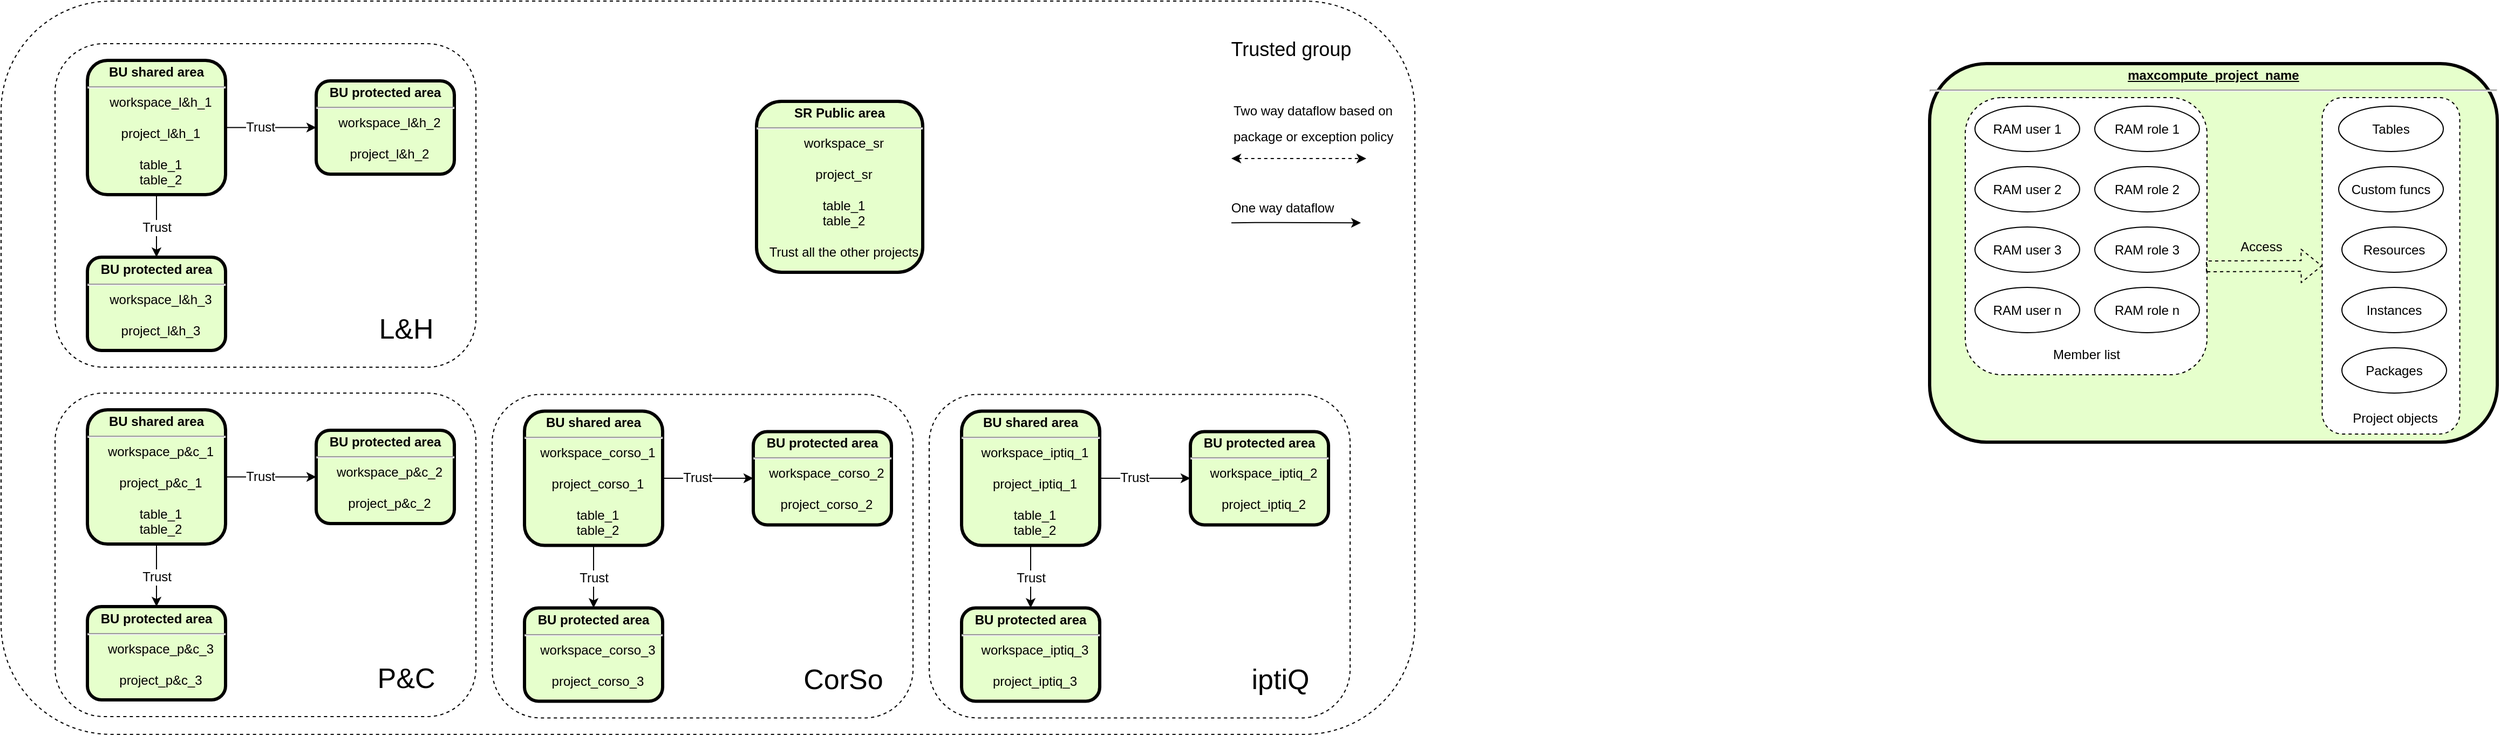 <mxfile version="14.4.5" type="github">
  <diagram name="Page-1" id="c7558073-3199-34d8-9f00-42111426c3f3">
    <mxGraphModel dx="2589" dy="1806" grid="0" gridSize="10" guides="1" tooltips="1" connect="1" arrows="1" fold="1" page="1" pageScale="1" pageWidth="826" pageHeight="1169" background="#ffffff" math="0" shadow="0">
      <root>
        <mxCell id="0" />
        <mxCell id="1" parent="0" />
        <mxCell id="BuY6lLi31nu-NfypY2Oj-112" value="" style="rounded=1;whiteSpace=wrap;html=1;fontSize=12;dashed=1;" parent="1" vertex="1">
          <mxGeometry x="-630" y="-130" width="1310" height="680" as="geometry" />
        </mxCell>
        <mxCell id="zFzPmybtbYSCaZnyCdFx-10" value="&lt;p style=&quot;margin: 0px ; margin-top: 4px ; text-align: center ; text-decoration: underline&quot;&gt;maxcompute_project_name&lt;/p&gt;&lt;hr&gt;&lt;p style=&quot;margin: 0px ; margin-left: 8px&quot;&gt;&lt;br&gt;&lt;/p&gt;" style="verticalAlign=middle;align=center;overflow=fill;fontSize=12;fontFamily=Helvetica;html=1;rounded=1;fontStyle=1;strokeWidth=3;fillColor=#E6FFCC" parent="1" vertex="1">
          <mxGeometry x="1157" y="-72" width="526" height="351" as="geometry" />
        </mxCell>
        <mxCell id="zFzPmybtbYSCaZnyCdFx-26" value="" style="rounded=1;whiteSpace=wrap;html=1;dashed=1;" parent="1" vertex="1">
          <mxGeometry x="1520.75" y="-40.5" width="127.5" height="312" as="geometry" />
        </mxCell>
        <mxCell id="zFzPmybtbYSCaZnyCdFx-24" value="" style="rounded=1;whiteSpace=wrap;html=1;dashed=1;" parent="1" vertex="1">
          <mxGeometry x="1190" y="-40.5" width="224" height="257" as="geometry" />
        </mxCell>
        <mxCell id="P1ETKW7xS4ezUGH-ev0N-116" value="" style="rounded=1;whiteSpace=wrap;html=1;dashed=1;" parent="1" vertex="1">
          <mxGeometry x="230" y="234.75" width="390" height="300" as="geometry" />
        </mxCell>
        <mxCell id="10" value="&lt;p style=&quot;margin: 4px 0px 0px&quot;&gt;BU shared area&lt;/p&gt;&lt;hr&gt;&lt;p style=&quot;margin: 0px ; margin-left: 8px&quot;&gt;&lt;span style=&quot;font-weight: 400&quot;&gt;workspace_iptiq_1&lt;/span&gt;&lt;br&gt;&lt;/p&gt;&lt;p style=&quot;margin: 0px ; margin-left: 8px&quot;&gt;&lt;span style=&quot;font-weight: 400&quot;&gt;&lt;br&gt;&lt;/span&gt;&lt;/p&gt;&lt;p style=&quot;margin: 0px ; margin-left: 8px&quot;&gt;&lt;span style=&quot;font-weight: normal&quot;&gt;project_iptiq_1&lt;/span&gt;&lt;/p&gt;&lt;p style=&quot;margin: 0px ; margin-left: 8px&quot;&gt;&lt;span style=&quot;font-weight: normal&quot;&gt;&lt;br&gt;&lt;/span&gt;&lt;/p&gt;&lt;p style=&quot;margin: 0px ; margin-left: 8px&quot;&gt;&lt;span style=&quot;font-weight: normal&quot;&gt;table_1&lt;/span&gt;&lt;/p&gt;&lt;p style=&quot;margin: 0px ; margin-left: 8px&quot;&gt;&lt;span style=&quot;font-weight: normal&quot;&gt;table_2&lt;/span&gt;&lt;/p&gt;" style="verticalAlign=middle;align=center;overflow=fill;fontSize=12;fontFamily=Helvetica;html=1;rounded=1;fontStyle=1;strokeWidth=3;fillColor=#E6FFCC" parent="1" vertex="1">
          <mxGeometry x="260" y="250.25" width="128" height="124.5" as="geometry" />
        </mxCell>
        <mxCell id="P1ETKW7xS4ezUGH-ev0N-117" value="iptiQ" style="text;html=1;align=center;verticalAlign=middle;resizable=0;points=[];autosize=1;strokeWidth=1;fontSize=26;" parent="1" vertex="1">
          <mxGeometry x="520" y="479.25" width="70" height="40" as="geometry" />
        </mxCell>
        <mxCell id="P1ETKW7xS4ezUGH-ev0N-125" value="" style="endArrow=classic;html=1;fontSize=20;" parent="1" edge="1">
          <mxGeometry width="50" height="50" relative="1" as="geometry">
            <mxPoint x="510" y="75.66" as="sourcePoint" />
            <mxPoint x="630" y="75.66" as="targetPoint" />
            <Array as="points">
              <mxPoint x="542" y="75.33" />
            </Array>
          </mxGeometry>
        </mxCell>
        <mxCell id="P1ETKW7xS4ezUGH-ev0N-126" value="&lt;font style=&quot;font-size: 12px&quot;&gt;One way dataflow&lt;/font&gt;" style="text;html=1;align=center;verticalAlign=middle;resizable=0;points=[];autosize=1;fontSize=20;" parent="1" vertex="1">
          <mxGeometry x="504.5" y="42.0" width="105" height="31" as="geometry" />
        </mxCell>
        <mxCell id="P1ETKW7xS4ezUGH-ev0N-159" value="&lt;p style=&quot;margin: 4px 0px 0px ; text-align: center&quot;&gt;SR Public area&lt;/p&gt;&lt;hr&gt;&lt;p style=&quot;margin: 0px ; margin-left: 8px&quot;&gt;&lt;span style=&quot;font-weight: normal&quot;&gt;workspace_sr&lt;/span&gt;&lt;br&gt;&lt;/p&gt;&lt;p style=&quot;margin: 0px ; margin-left: 8px&quot;&gt;&lt;br&gt;&lt;/p&gt;&lt;p style=&quot;margin: 0px ; margin-left: 8px&quot;&gt;&lt;span style=&quot;font-weight: normal&quot;&gt;project_sr&lt;/span&gt;&lt;/p&gt;&lt;p style=&quot;margin: 0px ; margin-left: 8px&quot;&gt;&lt;br&gt;&lt;/p&gt;&lt;p style=&quot;margin: 0px ; margin-left: 8px&quot;&gt;&lt;span style=&quot;font-weight: normal&quot;&gt;table_1&lt;/span&gt;&lt;/p&gt;&lt;p style=&quot;margin: 0px ; margin-left: 8px&quot;&gt;&lt;span style=&quot;font-weight: normal&quot;&gt;table_2&lt;/span&gt;&lt;/p&gt;&lt;p style=&quot;margin: 0px ; margin-left: 8px&quot;&gt;&lt;span style=&quot;font-weight: normal&quot;&gt;&lt;br&gt;&lt;/span&gt;&lt;/p&gt;&lt;p style=&quot;margin: 0px ; margin-left: 8px&quot;&gt;&lt;span style=&quot;font-weight: normal&quot;&gt;Trust all the other projects&lt;/span&gt;&lt;/p&gt;" style="verticalAlign=middle;align=center;overflow=fill;fontSize=12;fontFamily=Helvetica;html=1;rounded=1;fontStyle=1;strokeWidth=3;fillColor=#E6FFCC" parent="1" vertex="1">
          <mxGeometry x="70" y="-37" width="154" height="158.5" as="geometry" />
        </mxCell>
        <mxCell id="zFzPmybtbYSCaZnyCdFx-11" value="RAM user 3" style="ellipse;whiteSpace=wrap;html=1;" parent="1" vertex="1">
          <mxGeometry x="1199" y="79.5" width="97" height="42" as="geometry" />
        </mxCell>
        <mxCell id="zFzPmybtbYSCaZnyCdFx-12" value="RAM user 2" style="ellipse;whiteSpace=wrap;html=1;" parent="1" vertex="1">
          <mxGeometry x="1199" y="23.5" width="97" height="42" as="geometry" />
        </mxCell>
        <mxCell id="zFzPmybtbYSCaZnyCdFx-13" value="RAM user 1" style="ellipse;whiteSpace=wrap;html=1;" parent="1" vertex="1">
          <mxGeometry x="1199" y="-32.5" width="97" height="42" as="geometry" />
        </mxCell>
        <mxCell id="zFzPmybtbYSCaZnyCdFx-14" value="RAM role 3" style="ellipse;whiteSpace=wrap;html=1;" parent="1" vertex="1">
          <mxGeometry x="1310" y="79.5" width="97" height="42" as="geometry" />
        </mxCell>
        <mxCell id="zFzPmybtbYSCaZnyCdFx-15" value="RAM role 2" style="ellipse;whiteSpace=wrap;html=1;" parent="1" vertex="1">
          <mxGeometry x="1310" y="23.5" width="97" height="42" as="geometry" />
        </mxCell>
        <mxCell id="zFzPmybtbYSCaZnyCdFx-16" value="RAM role 1" style="ellipse;whiteSpace=wrap;html=1;" parent="1" vertex="1">
          <mxGeometry x="1310" y="-32.5" width="97" height="42" as="geometry" />
        </mxCell>
        <mxCell id="zFzPmybtbYSCaZnyCdFx-17" value="RAM user n" style="ellipse;whiteSpace=wrap;html=1;" parent="1" vertex="1">
          <mxGeometry x="1199" y="135.5" width="97" height="42" as="geometry" />
        </mxCell>
        <mxCell id="zFzPmybtbYSCaZnyCdFx-18" value="RAM role n" style="ellipse;whiteSpace=wrap;html=1;" parent="1" vertex="1">
          <mxGeometry x="1310" y="135.5" width="97" height="42" as="geometry" />
        </mxCell>
        <mxCell id="zFzPmybtbYSCaZnyCdFx-19" value="Tables" style="ellipse;whiteSpace=wrap;html=1;" parent="1" vertex="1">
          <mxGeometry x="1536" y="-32.5" width="97" height="42" as="geometry" />
        </mxCell>
        <mxCell id="zFzPmybtbYSCaZnyCdFx-20" value="Custom funcs" style="ellipse;whiteSpace=wrap;html=1;" parent="1" vertex="1">
          <mxGeometry x="1536" y="23.5" width="97" height="42" as="geometry" />
        </mxCell>
        <mxCell id="zFzPmybtbYSCaZnyCdFx-21" value="Resources" style="ellipse;whiteSpace=wrap;html=1;" parent="1" vertex="1">
          <mxGeometry x="1539" y="79.5" width="97" height="42" as="geometry" />
        </mxCell>
        <mxCell id="zFzPmybtbYSCaZnyCdFx-22" value="Instances" style="ellipse;whiteSpace=wrap;html=1;" parent="1" vertex="1">
          <mxGeometry x="1539" y="135.5" width="97" height="42" as="geometry" />
        </mxCell>
        <mxCell id="zFzPmybtbYSCaZnyCdFx-23" value="Packages" style="ellipse;whiteSpace=wrap;html=1;" parent="1" vertex="1">
          <mxGeometry x="1539" y="191.5" width="97" height="42" as="geometry" />
        </mxCell>
        <mxCell id="zFzPmybtbYSCaZnyCdFx-25" value="Member list" style="text;html=1;align=center;verticalAlign=middle;resizable=0;points=[];autosize=1;" parent="1" vertex="1">
          <mxGeometry x="1266" y="188.5" width="72" height="18" as="geometry" />
        </mxCell>
        <mxCell id="zFzPmybtbYSCaZnyCdFx-27" value="Project objects" style="text;html=1;align=center;verticalAlign=middle;resizable=0;points=[];autosize=1;" parent="1" vertex="1">
          <mxGeometry x="1543" y="247.5" width="89" height="18" as="geometry" />
        </mxCell>
        <mxCell id="BuY6lLi31nu-NfypY2Oj-10" value="" style="shape=flexArrow;endArrow=classic;html=1;entryX=0;entryY=0.5;entryDx=0;entryDy=0;dashed=1;" parent="1" target="zFzPmybtbYSCaZnyCdFx-26" edge="1">
          <mxGeometry width="50" height="50" relative="1" as="geometry">
            <mxPoint x="1413" y="116" as="sourcePoint" />
            <mxPoint x="1483" y="69" as="targetPoint" />
          </mxGeometry>
        </mxCell>
        <mxCell id="BuY6lLi31nu-NfypY2Oj-11" value="Access" style="text;html=1;align=center;verticalAlign=middle;resizable=0;points=[];autosize=1;" parent="1" vertex="1">
          <mxGeometry x="1439" y="89" width="49" height="18" as="geometry" />
        </mxCell>
        <mxCell id="BuY6lLi31nu-NfypY2Oj-38" value="&lt;div&gt;&lt;span style=&quot;font-size: 12px&quot;&gt;Two way dataflow based on&amp;nbsp;&lt;/span&gt;&lt;/div&gt;&lt;div&gt;&lt;span style=&quot;font-size: 12px&quot;&gt;package or exception policy&lt;/span&gt;&lt;/div&gt;" style="text;html=1;align=left;verticalAlign=middle;resizable=0;points=[];autosize=1;fontSize=20;" parent="1" vertex="1">
          <mxGeometry x="510" y="-50.5" width="170" height="60" as="geometry" />
        </mxCell>
        <mxCell id="BuY6lLi31nu-NfypY2Oj-42" value="" style="endArrow=classic;startArrow=classic;html=1;dashed=1;" parent="1" edge="1">
          <mxGeometry width="50" height="50" relative="1" as="geometry">
            <mxPoint x="510" y="16.0" as="sourcePoint" />
            <mxPoint x="635" y="16.0" as="targetPoint" />
          </mxGeometry>
        </mxCell>
        <mxCell id="BuY6lLi31nu-NfypY2Oj-49" value="&lt;p style=&quot;margin: 4px 0px 0px&quot;&gt;BU protected area&lt;/p&gt;&lt;hr&gt;&lt;p style=&quot;margin: 0px ; margin-left: 8px&quot;&gt;&lt;span style=&quot;font-weight: 400&quot;&gt;workspace_iptiq_2&lt;/span&gt;&lt;br&gt;&lt;/p&gt;&lt;p style=&quot;margin: 0px ; margin-left: 8px&quot;&gt;&lt;span style=&quot;font-weight: 400&quot;&gt;&lt;br&gt;&lt;/span&gt;&lt;/p&gt;&lt;p style=&quot;margin: 0px ; margin-left: 8px&quot;&gt;&lt;span style=&quot;font-weight: normal&quot;&gt;project_iptiq_2&lt;/span&gt;&lt;/p&gt;" style="verticalAlign=middle;align=center;overflow=fill;fontSize=12;fontFamily=Helvetica;html=1;rounded=1;fontStyle=1;strokeWidth=3;fillColor=#E6FFCC" parent="1" vertex="1">
          <mxGeometry x="472" y="269.25" width="128" height="86.5" as="geometry" />
        </mxCell>
        <mxCell id="BuY6lLi31nu-NfypY2Oj-50" value="&lt;p style=&quot;margin: 4px 0px 0px&quot;&gt;BU protected area&lt;/p&gt;&lt;hr&gt;&lt;p style=&quot;margin: 0px ; margin-left: 8px&quot;&gt;&lt;span style=&quot;font-weight: 400&quot;&gt;workspace_iptiq_3&lt;/span&gt;&lt;br&gt;&lt;/p&gt;&lt;p style=&quot;margin: 0px ; margin-left: 8px&quot;&gt;&lt;span style=&quot;font-weight: 400&quot;&gt;&lt;br&gt;&lt;/span&gt;&lt;/p&gt;&lt;p style=&quot;margin: 0px ; margin-left: 8px&quot;&gt;&lt;span style=&quot;font-weight: normal&quot;&gt;project_iptiq_3&lt;/span&gt;&lt;/p&gt;" style="verticalAlign=middle;align=center;overflow=fill;fontSize=12;fontFamily=Helvetica;html=1;rounded=1;fontStyle=1;strokeWidth=3;fillColor=#E6FFCC" parent="1" vertex="1">
          <mxGeometry x="260" y="432.75" width="128" height="86.5" as="geometry" />
        </mxCell>
        <mxCell id="BuY6lLi31nu-NfypY2Oj-66" value="" style="endArrow=classic;html=1;fontSize=12;exitX=1;exitY=0.5;exitDx=0;exitDy=0;entryX=0;entryY=0.5;entryDx=0;entryDy=0;" parent="1" source="10" target="BuY6lLi31nu-NfypY2Oj-49" edge="1">
          <mxGeometry width="50" height="50" relative="1" as="geometry">
            <mxPoint x="150" y="494.75" as="sourcePoint" />
            <mxPoint x="200" y="444.75" as="targetPoint" />
          </mxGeometry>
        </mxCell>
        <mxCell id="BuY6lLi31nu-NfypY2Oj-67" value="Trust" style="edgeLabel;html=1;align=center;verticalAlign=middle;resizable=0;points=[];fontSize=12;" parent="BuY6lLi31nu-NfypY2Oj-66" vertex="1" connectable="0">
          <mxGeometry x="-0.238" y="1" relative="1" as="geometry">
            <mxPoint as="offset" />
          </mxGeometry>
        </mxCell>
        <mxCell id="BuY6lLi31nu-NfypY2Oj-68" value="" style="endArrow=classic;html=1;fontSize=12;exitX=0.5;exitY=1;exitDx=0;exitDy=0;entryX=0.5;entryY=0;entryDx=0;entryDy=0;" parent="1" source="10" target="BuY6lLi31nu-NfypY2Oj-50" edge="1">
          <mxGeometry width="50" height="50" relative="1" as="geometry">
            <mxPoint x="90" y="524.75" as="sourcePoint" />
            <mxPoint x="140" y="474.75" as="targetPoint" />
          </mxGeometry>
        </mxCell>
        <mxCell id="BuY6lLi31nu-NfypY2Oj-70" value="Trust" style="edgeLabel;html=1;align=center;verticalAlign=middle;resizable=0;points=[];fontSize=12;" parent="BuY6lLi31nu-NfypY2Oj-68" vertex="1" connectable="0">
          <mxGeometry x="-0.483" y="-2" relative="1" as="geometry">
            <mxPoint x="2" y="15" as="offset" />
          </mxGeometry>
        </mxCell>
        <mxCell id="BuY6lLi31nu-NfypY2Oj-71" value="" style="rounded=1;whiteSpace=wrap;html=1;dashed=1;" parent="1" vertex="1">
          <mxGeometry x="-580" y="233.5" width="390" height="300" as="geometry" />
        </mxCell>
        <mxCell id="BuY6lLi31nu-NfypY2Oj-72" value="&lt;p style=&quot;margin: 4px 0px 0px&quot;&gt;BU shared area&lt;/p&gt;&lt;hr&gt;&lt;p style=&quot;margin: 0px ; margin-left: 8px&quot;&gt;&lt;span style=&quot;font-weight: 400&quot;&gt;workspace_p&amp;amp;c_1&lt;/span&gt;&lt;br&gt;&lt;/p&gt;&lt;p style=&quot;margin: 0px ; margin-left: 8px&quot;&gt;&lt;span style=&quot;font-weight: 400&quot;&gt;&lt;br&gt;&lt;/span&gt;&lt;/p&gt;&lt;p style=&quot;margin: 0px ; margin-left: 8px&quot;&gt;&lt;span style=&quot;font-weight: normal&quot;&gt;project_p&amp;amp;c_1&lt;/span&gt;&lt;/p&gt;&lt;p style=&quot;margin: 0px ; margin-left: 8px&quot;&gt;&lt;span style=&quot;font-weight: normal&quot;&gt;&lt;br&gt;&lt;/span&gt;&lt;/p&gt;&lt;p style=&quot;margin: 0px ; margin-left: 8px&quot;&gt;&lt;span style=&quot;font-weight: normal&quot;&gt;table_1&lt;/span&gt;&lt;/p&gt;&lt;p style=&quot;margin: 0px ; margin-left: 8px&quot;&gt;&lt;span style=&quot;font-weight: normal&quot;&gt;table_2&lt;/span&gt;&lt;/p&gt;" style="verticalAlign=middle;align=center;overflow=fill;fontSize=12;fontFamily=Helvetica;html=1;rounded=1;fontStyle=1;strokeWidth=3;fillColor=#E6FFCC" parent="1" vertex="1">
          <mxGeometry x="-550" y="249" width="128" height="124.5" as="geometry" />
        </mxCell>
        <mxCell id="BuY6lLi31nu-NfypY2Oj-73" value="P&amp;amp;C" style="text;html=1;align=center;verticalAlign=middle;resizable=0;points=[];autosize=1;strokeWidth=1;fontSize=26;" parent="1" vertex="1">
          <mxGeometry x="-290" y="478" width="70" height="40" as="geometry" />
        </mxCell>
        <mxCell id="BuY6lLi31nu-NfypY2Oj-75" value="&lt;p style=&quot;margin: 4px 0px 0px&quot;&gt;BU protected area&lt;/p&gt;&lt;hr&gt;&lt;p style=&quot;margin: 0px ; margin-left: 8px&quot;&gt;&lt;span style=&quot;font-weight: 400&quot;&gt;workspace_p&amp;amp;c_2&lt;/span&gt;&lt;br&gt;&lt;/p&gt;&lt;p style=&quot;margin: 0px ; margin-left: 8px&quot;&gt;&lt;span style=&quot;font-weight: 400&quot;&gt;&lt;br&gt;&lt;/span&gt;&lt;/p&gt;&lt;p style=&quot;margin: 0px ; margin-left: 8px&quot;&gt;&lt;span style=&quot;font-weight: normal&quot;&gt;project_p&amp;amp;c_2&lt;/span&gt;&lt;/p&gt;" style="verticalAlign=middle;align=center;overflow=fill;fontSize=12;fontFamily=Helvetica;html=1;rounded=1;fontStyle=1;strokeWidth=3;fillColor=#E6FFCC" parent="1" vertex="1">
          <mxGeometry x="-338" y="268" width="128" height="86.5" as="geometry" />
        </mxCell>
        <mxCell id="BuY6lLi31nu-NfypY2Oj-76" value="&lt;p style=&quot;margin: 4px 0px 0px&quot;&gt;BU protected area&lt;/p&gt;&lt;hr&gt;&lt;p style=&quot;margin: 0px ; margin-left: 8px&quot;&gt;&lt;span style=&quot;font-weight: 400&quot;&gt;workspace_p&amp;amp;c_3&lt;/span&gt;&lt;br&gt;&lt;/p&gt;&lt;p style=&quot;margin: 0px ; margin-left: 8px&quot;&gt;&lt;span style=&quot;font-weight: 400&quot;&gt;&lt;br&gt;&lt;/span&gt;&lt;/p&gt;&lt;p style=&quot;margin: 0px ; margin-left: 8px&quot;&gt;&lt;span style=&quot;font-weight: normal&quot;&gt;project_p&amp;amp;c_3&lt;/span&gt;&lt;/p&gt;" style="verticalAlign=middle;align=center;overflow=fill;fontSize=12;fontFamily=Helvetica;html=1;rounded=1;fontStyle=1;strokeWidth=3;fillColor=#E6FFCC" parent="1" vertex="1">
          <mxGeometry x="-550" y="431.5" width="128" height="86.5" as="geometry" />
        </mxCell>
        <mxCell id="BuY6lLi31nu-NfypY2Oj-77" value="" style="endArrow=classic;html=1;fontSize=12;exitX=1;exitY=0.5;exitDx=0;exitDy=0;entryX=0;entryY=0.5;entryDx=0;entryDy=0;" parent="1" source="BuY6lLi31nu-NfypY2Oj-72" target="BuY6lLi31nu-NfypY2Oj-75" edge="1">
          <mxGeometry width="50" height="50" relative="1" as="geometry">
            <mxPoint x="-660" y="493.5" as="sourcePoint" />
            <mxPoint x="-610" y="443.5" as="targetPoint" />
          </mxGeometry>
        </mxCell>
        <mxCell id="BuY6lLi31nu-NfypY2Oj-78" value="Trust" style="edgeLabel;html=1;align=center;verticalAlign=middle;resizable=0;points=[];fontSize=12;" parent="BuY6lLi31nu-NfypY2Oj-77" vertex="1" connectable="0">
          <mxGeometry x="-0.238" y="1" relative="1" as="geometry">
            <mxPoint as="offset" />
          </mxGeometry>
        </mxCell>
        <mxCell id="BuY6lLi31nu-NfypY2Oj-79" value="" style="endArrow=classic;html=1;fontSize=12;exitX=0.5;exitY=1;exitDx=0;exitDy=0;entryX=0.5;entryY=0;entryDx=0;entryDy=0;" parent="1" source="BuY6lLi31nu-NfypY2Oj-72" target="BuY6lLi31nu-NfypY2Oj-76" edge="1">
          <mxGeometry width="50" height="50" relative="1" as="geometry">
            <mxPoint x="-720" y="523.5" as="sourcePoint" />
            <mxPoint x="-670" y="473.5" as="targetPoint" />
          </mxGeometry>
        </mxCell>
        <mxCell id="BuY6lLi31nu-NfypY2Oj-80" value="Trust" style="edgeLabel;html=1;align=center;verticalAlign=middle;resizable=0;points=[];fontSize=12;" parent="BuY6lLi31nu-NfypY2Oj-79" vertex="1" connectable="0">
          <mxGeometry x="-0.483" y="-2" relative="1" as="geometry">
            <mxPoint x="2" y="15" as="offset" />
          </mxGeometry>
        </mxCell>
        <mxCell id="BuY6lLi31nu-NfypY2Oj-81" value="" style="rounded=1;whiteSpace=wrap;html=1;dashed=1;" parent="1" vertex="1">
          <mxGeometry x="-580" y="-90.5" width="390" height="300" as="geometry" />
        </mxCell>
        <mxCell id="BuY6lLi31nu-NfypY2Oj-82" value="&lt;p style=&quot;margin: 4px 0px 0px&quot;&gt;BU shared area&lt;/p&gt;&lt;hr&gt;&lt;p style=&quot;margin: 0px ; margin-left: 8px&quot;&gt;&lt;span style=&quot;font-weight: 400&quot;&gt;workspace_l&amp;amp;h_1&lt;/span&gt;&lt;br&gt;&lt;/p&gt;&lt;p style=&quot;margin: 0px ; margin-left: 8px&quot;&gt;&lt;span style=&quot;font-weight: 400&quot;&gt;&lt;br&gt;&lt;/span&gt;&lt;/p&gt;&lt;p style=&quot;margin: 0px ; margin-left: 8px&quot;&gt;&lt;span style=&quot;font-weight: normal&quot;&gt;project_l&amp;amp;h_1&lt;/span&gt;&lt;/p&gt;&lt;p style=&quot;margin: 0px ; margin-left: 8px&quot;&gt;&lt;span style=&quot;font-weight: normal&quot;&gt;&lt;br&gt;&lt;/span&gt;&lt;/p&gt;&lt;p style=&quot;margin: 0px ; margin-left: 8px&quot;&gt;&lt;span style=&quot;font-weight: normal&quot;&gt;table_1&lt;/span&gt;&lt;/p&gt;&lt;p style=&quot;margin: 0px ; margin-left: 8px&quot;&gt;&lt;span style=&quot;font-weight: normal&quot;&gt;table_2&lt;/span&gt;&lt;/p&gt;" style="verticalAlign=middle;align=center;overflow=fill;fontSize=12;fontFamily=Helvetica;html=1;rounded=1;fontStyle=1;strokeWidth=3;fillColor=#E6FFCC" parent="1" vertex="1">
          <mxGeometry x="-550" y="-75" width="128" height="124.5" as="geometry" />
        </mxCell>
        <mxCell id="BuY6lLi31nu-NfypY2Oj-83" value="L&amp;amp;H" style="text;html=1;align=center;verticalAlign=middle;resizable=0;points=[];autosize=1;strokeWidth=1;fontSize=26;" parent="1" vertex="1">
          <mxGeometry x="-290" y="154" width="70" height="40" as="geometry" />
        </mxCell>
        <mxCell id="BuY6lLi31nu-NfypY2Oj-85" value="&lt;p style=&quot;margin: 4px 0px 0px&quot;&gt;BU protected area&lt;/p&gt;&lt;hr&gt;&lt;p style=&quot;margin: 0px ; margin-left: 8px&quot;&gt;&lt;span style=&quot;font-weight: 400&quot;&gt;workspace_l&amp;amp;h_2&lt;/span&gt;&lt;br&gt;&lt;/p&gt;&lt;p style=&quot;margin: 0px ; margin-left: 8px&quot;&gt;&lt;span style=&quot;font-weight: 400&quot;&gt;&lt;br&gt;&lt;/span&gt;&lt;/p&gt;&lt;p style=&quot;margin: 0px ; margin-left: 8px&quot;&gt;&lt;span style=&quot;font-weight: normal&quot;&gt;project_l&amp;amp;h_2&lt;/span&gt;&lt;/p&gt;" style="verticalAlign=middle;align=center;overflow=fill;fontSize=12;fontFamily=Helvetica;html=1;rounded=1;fontStyle=1;strokeWidth=3;fillColor=#E6FFCC" parent="1" vertex="1">
          <mxGeometry x="-338" y="-56" width="128" height="86.5" as="geometry" />
        </mxCell>
        <mxCell id="BuY6lLi31nu-NfypY2Oj-86" value="&lt;p style=&quot;margin: 4px 0px 0px&quot;&gt;BU protected area&lt;/p&gt;&lt;hr&gt;&lt;p style=&quot;margin: 0px ; margin-left: 8px&quot;&gt;&lt;span style=&quot;font-weight: 400&quot;&gt;workspace_l&amp;amp;h_3&lt;/span&gt;&lt;br&gt;&lt;/p&gt;&lt;p style=&quot;margin: 0px ; margin-left: 8px&quot;&gt;&lt;span style=&quot;font-weight: 400&quot;&gt;&lt;br&gt;&lt;/span&gt;&lt;/p&gt;&lt;p style=&quot;margin: 0px ; margin-left: 8px&quot;&gt;&lt;span style=&quot;font-weight: normal&quot;&gt;project_l&amp;amp;h_3&lt;/span&gt;&lt;/p&gt;" style="verticalAlign=middle;align=center;overflow=fill;fontSize=12;fontFamily=Helvetica;html=1;rounded=1;fontStyle=1;strokeWidth=3;fillColor=#E6FFCC" parent="1" vertex="1">
          <mxGeometry x="-550" y="107.5" width="128" height="86.5" as="geometry" />
        </mxCell>
        <mxCell id="BuY6lLi31nu-NfypY2Oj-87" value="" style="endArrow=classic;html=1;fontSize=12;exitX=1;exitY=0.5;exitDx=0;exitDy=0;entryX=0;entryY=0.5;entryDx=0;entryDy=0;" parent="1" source="BuY6lLi31nu-NfypY2Oj-82" target="BuY6lLi31nu-NfypY2Oj-85" edge="1">
          <mxGeometry width="50" height="50" relative="1" as="geometry">
            <mxPoint x="-660" y="169.5" as="sourcePoint" />
            <mxPoint x="-610" y="119.5" as="targetPoint" />
          </mxGeometry>
        </mxCell>
        <mxCell id="BuY6lLi31nu-NfypY2Oj-88" value="Trust" style="edgeLabel;html=1;align=center;verticalAlign=middle;resizable=0;points=[];fontSize=12;" parent="BuY6lLi31nu-NfypY2Oj-87" vertex="1" connectable="0">
          <mxGeometry x="-0.238" y="1" relative="1" as="geometry">
            <mxPoint as="offset" />
          </mxGeometry>
        </mxCell>
        <mxCell id="BuY6lLi31nu-NfypY2Oj-89" value="" style="endArrow=classic;html=1;fontSize=12;exitX=0.5;exitY=1;exitDx=0;exitDy=0;entryX=0.5;entryY=0;entryDx=0;entryDy=0;" parent="1" source="BuY6lLi31nu-NfypY2Oj-82" target="BuY6lLi31nu-NfypY2Oj-86" edge="1">
          <mxGeometry width="50" height="50" relative="1" as="geometry">
            <mxPoint x="-720" y="199.5" as="sourcePoint" />
            <mxPoint x="-670" y="149.5" as="targetPoint" />
          </mxGeometry>
        </mxCell>
        <mxCell id="BuY6lLi31nu-NfypY2Oj-90" value="Trust" style="edgeLabel;html=1;align=center;verticalAlign=middle;resizable=0;points=[];fontSize=12;" parent="BuY6lLi31nu-NfypY2Oj-89" vertex="1" connectable="0">
          <mxGeometry x="-0.483" y="-2" relative="1" as="geometry">
            <mxPoint x="2" y="15" as="offset" />
          </mxGeometry>
        </mxCell>
        <mxCell id="BuY6lLi31nu-NfypY2Oj-91" value="" style="rounded=1;whiteSpace=wrap;html=1;dashed=1;" parent="1" vertex="1">
          <mxGeometry x="-175" y="234.75" width="390" height="300" as="geometry" />
        </mxCell>
        <mxCell id="BuY6lLi31nu-NfypY2Oj-92" value="&lt;p style=&quot;margin: 4px 0px 0px&quot;&gt;BU shared area&lt;/p&gt;&lt;hr&gt;&lt;p style=&quot;margin: 0px ; margin-left: 8px&quot;&gt;&lt;span style=&quot;font-weight: 400&quot;&gt;workspace_corso_1&lt;/span&gt;&lt;br&gt;&lt;/p&gt;&lt;p style=&quot;margin: 0px ; margin-left: 8px&quot;&gt;&lt;span style=&quot;font-weight: 400&quot;&gt;&lt;br&gt;&lt;/span&gt;&lt;/p&gt;&lt;p style=&quot;margin: 0px ; margin-left: 8px&quot;&gt;&lt;span style=&quot;font-weight: normal&quot;&gt;project_corso_1&lt;/span&gt;&lt;/p&gt;&lt;p style=&quot;margin: 0px ; margin-left: 8px&quot;&gt;&lt;span style=&quot;font-weight: normal&quot;&gt;&lt;br&gt;&lt;/span&gt;&lt;/p&gt;&lt;p style=&quot;margin: 0px ; margin-left: 8px&quot;&gt;&lt;span style=&quot;font-weight: normal&quot;&gt;table_1&lt;/span&gt;&lt;/p&gt;&lt;p style=&quot;margin: 0px ; margin-left: 8px&quot;&gt;&lt;span style=&quot;font-weight: normal&quot;&gt;table_2&lt;/span&gt;&lt;/p&gt;" style="verticalAlign=middle;align=center;overflow=fill;fontSize=12;fontFamily=Helvetica;html=1;rounded=1;fontStyle=1;strokeWidth=3;fillColor=#E6FFCC" parent="1" vertex="1">
          <mxGeometry x="-145" y="250.25" width="128" height="124.5" as="geometry" />
        </mxCell>
        <mxCell id="BuY6lLi31nu-NfypY2Oj-93" value="CorSo" style="text;html=1;align=center;verticalAlign=middle;resizable=0;points=[];autosize=1;strokeWidth=1;fontSize=26;" parent="1" vertex="1">
          <mxGeometry x="105" y="479.25" width="90" height="40" as="geometry" />
        </mxCell>
        <mxCell id="BuY6lLi31nu-NfypY2Oj-95" value="&lt;p style=&quot;margin: 4px 0px 0px&quot;&gt;BU protected area&lt;/p&gt;&lt;hr&gt;&lt;p style=&quot;margin: 0px ; margin-left: 8px&quot;&gt;&lt;span style=&quot;font-weight: 400&quot;&gt;workspace_corso_2&lt;/span&gt;&lt;br&gt;&lt;/p&gt;&lt;p style=&quot;margin: 0px ; margin-left: 8px&quot;&gt;&lt;span style=&quot;font-weight: 400&quot;&gt;&lt;br&gt;&lt;/span&gt;&lt;/p&gt;&lt;p style=&quot;margin: 0px ; margin-left: 8px&quot;&gt;&lt;span style=&quot;font-weight: normal&quot;&gt;project_corso_2&lt;/span&gt;&lt;/p&gt;" style="verticalAlign=middle;align=center;overflow=fill;fontSize=12;fontFamily=Helvetica;html=1;rounded=1;fontStyle=1;strokeWidth=3;fillColor=#E6FFCC" parent="1" vertex="1">
          <mxGeometry x="67" y="269.25" width="128" height="86.5" as="geometry" />
        </mxCell>
        <mxCell id="BuY6lLi31nu-NfypY2Oj-96" value="&lt;p style=&quot;margin: 4px 0px 0px&quot;&gt;BU protected area&lt;/p&gt;&lt;hr&gt;&lt;p style=&quot;margin: 0px ; margin-left: 8px&quot;&gt;&lt;span style=&quot;font-weight: 400&quot;&gt;workspace_corso_3&lt;/span&gt;&lt;br&gt;&lt;/p&gt;&lt;p style=&quot;margin: 0px ; margin-left: 8px&quot;&gt;&lt;span style=&quot;font-weight: 400&quot;&gt;&lt;br&gt;&lt;/span&gt;&lt;/p&gt;&lt;p style=&quot;margin: 0px ; margin-left: 8px&quot;&gt;&lt;span style=&quot;font-weight: normal&quot;&gt;project_corso_3&lt;/span&gt;&lt;/p&gt;" style="verticalAlign=middle;align=center;overflow=fill;fontSize=12;fontFamily=Helvetica;html=1;rounded=1;fontStyle=1;strokeWidth=3;fillColor=#E6FFCC" parent="1" vertex="1">
          <mxGeometry x="-145" y="432.75" width="128" height="86.5" as="geometry" />
        </mxCell>
        <mxCell id="BuY6lLi31nu-NfypY2Oj-97" value="" style="endArrow=classic;html=1;fontSize=12;exitX=1;exitY=0.5;exitDx=0;exitDy=0;entryX=0;entryY=0.5;entryDx=0;entryDy=0;" parent="1" source="BuY6lLi31nu-NfypY2Oj-92" target="BuY6lLi31nu-NfypY2Oj-95" edge="1">
          <mxGeometry width="50" height="50" relative="1" as="geometry">
            <mxPoint x="-255" y="494.75" as="sourcePoint" />
            <mxPoint x="-205" y="444.75" as="targetPoint" />
          </mxGeometry>
        </mxCell>
        <mxCell id="BuY6lLi31nu-NfypY2Oj-98" value="Trust" style="edgeLabel;html=1;align=center;verticalAlign=middle;resizable=0;points=[];fontSize=12;" parent="BuY6lLi31nu-NfypY2Oj-97" vertex="1" connectable="0">
          <mxGeometry x="-0.238" y="1" relative="1" as="geometry">
            <mxPoint as="offset" />
          </mxGeometry>
        </mxCell>
        <mxCell id="BuY6lLi31nu-NfypY2Oj-99" value="" style="endArrow=classic;html=1;fontSize=12;exitX=0.5;exitY=1;exitDx=0;exitDy=0;entryX=0.5;entryY=0;entryDx=0;entryDy=0;" parent="1" source="BuY6lLi31nu-NfypY2Oj-92" target="BuY6lLi31nu-NfypY2Oj-96" edge="1">
          <mxGeometry width="50" height="50" relative="1" as="geometry">
            <mxPoint x="-315" y="524.75" as="sourcePoint" />
            <mxPoint x="-265" y="474.75" as="targetPoint" />
          </mxGeometry>
        </mxCell>
        <mxCell id="BuY6lLi31nu-NfypY2Oj-100" value="Trust" style="edgeLabel;html=1;align=center;verticalAlign=middle;resizable=0;points=[];fontSize=12;" parent="BuY6lLi31nu-NfypY2Oj-99" vertex="1" connectable="0">
          <mxGeometry x="-0.483" y="-2" relative="1" as="geometry">
            <mxPoint x="2" y="15" as="offset" />
          </mxGeometry>
        </mxCell>
        <mxCell id="BuY6lLi31nu-NfypY2Oj-113" value="Trusted group" style="text;html=1;align=center;verticalAlign=middle;resizable=0;points=[];autosize=1;fontSize=18;" parent="1" vertex="1">
          <mxGeometry x="500" y="-100.5" width="130" height="30" as="geometry" />
        </mxCell>
      </root>
    </mxGraphModel>
  </diagram>
</mxfile>
